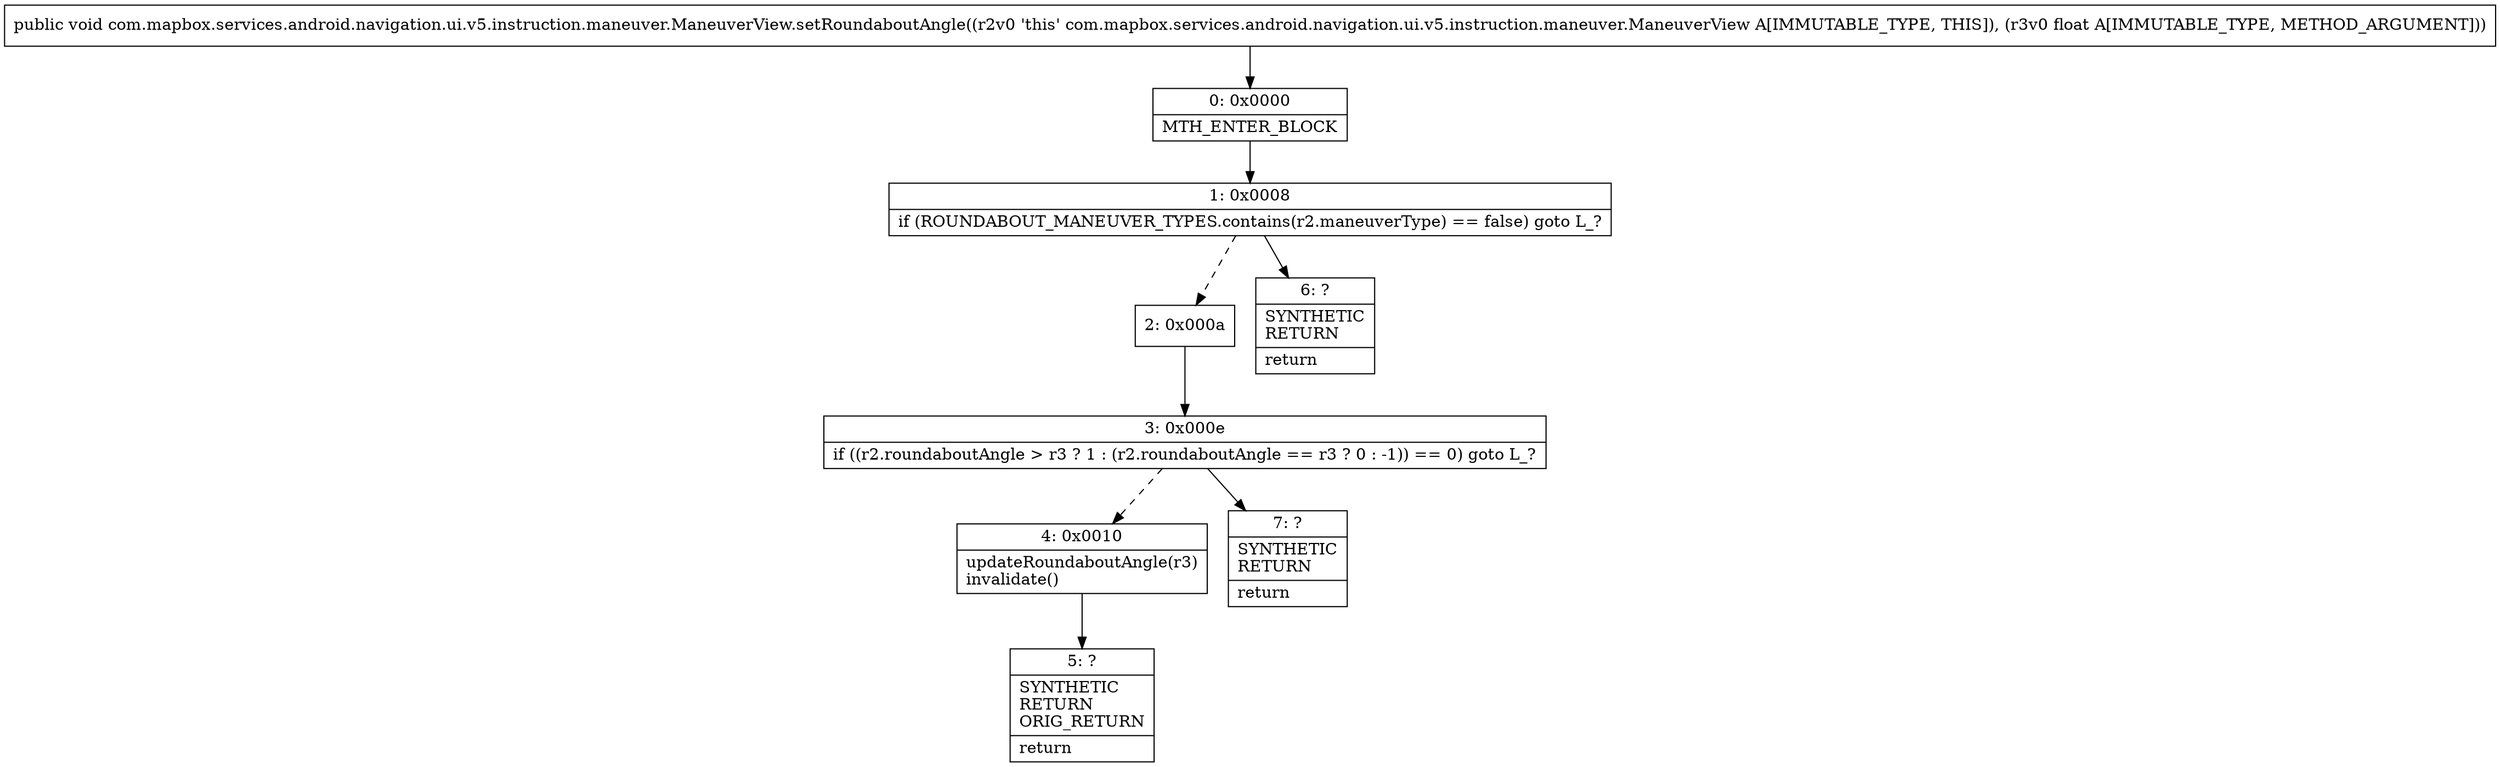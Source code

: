 digraph "CFG forcom.mapbox.services.android.navigation.ui.v5.instruction.maneuver.ManeuverView.setRoundaboutAngle(F)V" {
Node_0 [shape=record,label="{0\:\ 0x0000|MTH_ENTER_BLOCK\l}"];
Node_1 [shape=record,label="{1\:\ 0x0008|if (ROUNDABOUT_MANEUVER_TYPES.contains(r2.maneuverType) == false) goto L_?\l}"];
Node_2 [shape=record,label="{2\:\ 0x000a}"];
Node_3 [shape=record,label="{3\:\ 0x000e|if ((r2.roundaboutAngle \> r3 ? 1 : (r2.roundaboutAngle == r3 ? 0 : \-1)) == 0) goto L_?\l}"];
Node_4 [shape=record,label="{4\:\ 0x0010|updateRoundaboutAngle(r3)\linvalidate()\l}"];
Node_5 [shape=record,label="{5\:\ ?|SYNTHETIC\lRETURN\lORIG_RETURN\l|return\l}"];
Node_6 [shape=record,label="{6\:\ ?|SYNTHETIC\lRETURN\l|return\l}"];
Node_7 [shape=record,label="{7\:\ ?|SYNTHETIC\lRETURN\l|return\l}"];
MethodNode[shape=record,label="{public void com.mapbox.services.android.navigation.ui.v5.instruction.maneuver.ManeuverView.setRoundaboutAngle((r2v0 'this' com.mapbox.services.android.navigation.ui.v5.instruction.maneuver.ManeuverView A[IMMUTABLE_TYPE, THIS]), (r3v0 float A[IMMUTABLE_TYPE, METHOD_ARGUMENT])) }"];
MethodNode -> Node_0;
Node_0 -> Node_1;
Node_1 -> Node_2[style=dashed];
Node_1 -> Node_6;
Node_2 -> Node_3;
Node_3 -> Node_4[style=dashed];
Node_3 -> Node_7;
Node_4 -> Node_5;
}


